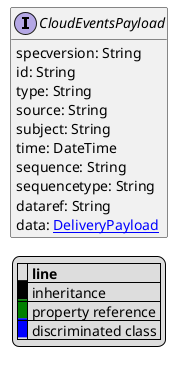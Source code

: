 @startuml

hide empty fields
hide empty methods
legend
|= |= line |
|<back:black>   </back>| inheritance |
|<back:green>   </back>| property reference |
|<back:blue>   </back>| discriminated class |
endlegend
interface CloudEventsPayload [[CloudEventsPayload.svg]]  {
    specversion: String
    id: String
    type: String
    source: String
    subject: String
    time: DateTime
    sequence: String
    sequencetype: String
    dataref: String
    data: [[DeliveryPayload.svg DeliveryPayload]]
}






@enduml
